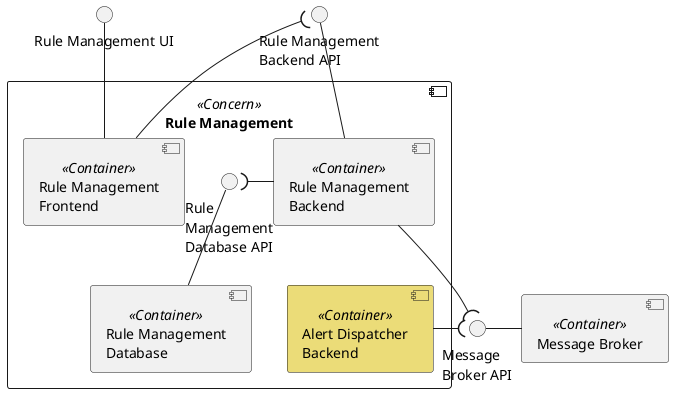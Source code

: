 @startuml rule-management-context

interface "Rule Management UI" as FRONT_API
interface "Rule Management\nBackend API" as BACK_API

component "Rule Management" <<Concern>> {
    component "Rule Management\nBackend" <<Container>> as BACK
    component "Rule Management\nFrontend" <<Container>> as FRONT
    component "Rule Management\nDatabase" <<Container>> as DB

    interface "Rule\nManagement\nDatabase API" as DB_API

    DB_API -- DB
    FRONT_API -- FRONT
    BACK_API -- BACK
    DB_API )- BACK
    FRONT --( BACK_API

    component "Alert Dispatcher\nBackend" <<Container>> as FLOW #ebdc78
}

component "Message Broker" <<Container>> as MB
interface "Message\nBroker API" as MB_API

MB_API - MB

BACK --( MB_API

FLOW -( MB_API

DB -[hidden] FLOW

@enduml

